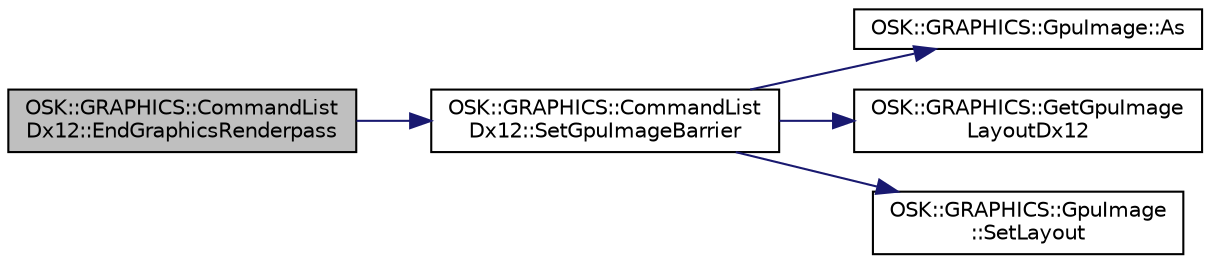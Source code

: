 digraph "OSK::GRAPHICS::CommandListDx12::EndGraphicsRenderpass"
{
 // LATEX_PDF_SIZE
  edge [fontname="Helvetica",fontsize="10",labelfontname="Helvetica",labelfontsize="10"];
  node [fontname="Helvetica",fontsize="10",shape=record];
  rankdir="LR";
  Node1 [label="OSK::GRAPHICS::CommandList\lDx12::EndGraphicsRenderpass",height=0.2,width=0.4,color="black", fillcolor="grey75", style="filled", fontcolor="black",tooltip="Finaliza el renderizado a un render target."];
  Node1 -> Node2 [color="midnightblue",fontsize="10",style="solid"];
  Node2 [label="OSK::GRAPHICS::CommandList\lDx12::SetGpuImageBarrier",height=0.2,width=0.4,color="black", fillcolor="white", style="filled",URL="$class_o_s_k_1_1_g_r_a_p_h_i_c_s_1_1_command_list_dx12.html#aa5e99ae1fbcae83b1d4ac0d4c385933d",tooltip="Establece un barrier que sincroniza la ejecución de comandos. Cambia el layout de la imagen."];
  Node2 -> Node3 [color="midnightblue",fontsize="10",style="solid"];
  Node3 [label="OSK::GRAPHICS::GpuImage::As",height=0.2,width=0.4,color="black", fillcolor="white", style="filled",URL="$class_o_s_k_1_1_g_r_a_p_h_i_c_s_1_1_gpu_image.html#a6bc3268b57ede5f9f0541b20d12dfea0",tooltip=" "];
  Node2 -> Node4 [color="midnightblue",fontsize="10",style="solid"];
  Node4 [label="OSK::GRAPHICS::GetGpuImage\lLayoutDx12",height=0.2,width=0.4,color="black", fillcolor="white", style="filled",URL="$namespace_o_s_k_1_1_g_r_a_p_h_i_c_s.html#acf9b4413f63c5494786640270a4fafcb",tooltip=" "];
  Node2 -> Node5 [color="midnightblue",fontsize="10",style="solid"];
  Node5 [label="OSK::GRAPHICS::GpuImage\l::SetLayout",height=0.2,width=0.4,color="black", fillcolor="white", style="filled",URL="$class_o_s_k_1_1_g_r_a_p_h_i_c_s_1_1_gpu_image.html#a97171829d26c35669ca2df87a8fc5389",tooltip="Actualiza el layout de la imagen, para que represente el layout actual."];
}
